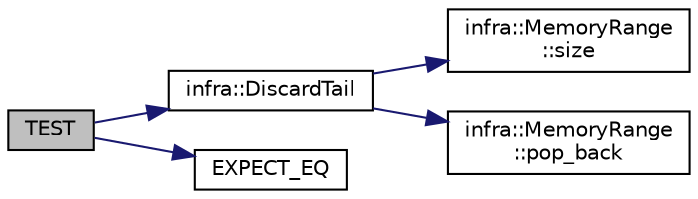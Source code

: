 digraph "TEST"
{
 // INTERACTIVE_SVG=YES
  edge [fontname="Helvetica",fontsize="10",labelfontname="Helvetica",labelfontsize="10"];
  node [fontname="Helvetica",fontsize="10",shape=record];
  rankdir="LR";
  Node143 [label="TEST",height=0.2,width=0.4,color="black", fillcolor="grey75", style="filled", fontcolor="black"];
  Node143 -> Node144 [color="midnightblue",fontsize="10",style="solid",fontname="Helvetica"];
  Node144 [label="infra::DiscardTail",height=0.2,width=0.4,color="black", fillcolor="white", style="filled",URL="$d0/de3/namespaceinfra.html#a5eb32ee4a04c654fcc11cf288f44cfb7"];
  Node144 -> Node145 [color="midnightblue",fontsize="10",style="solid",fontname="Helvetica"];
  Node145 [label="infra::MemoryRange\l::size",height=0.2,width=0.4,color="black", fillcolor="white", style="filled",URL="$d0/d6d/classinfra_1_1_memory_range.html#ae8fbbf531d3696b6a64ac13385acdc66"];
  Node144 -> Node146 [color="midnightblue",fontsize="10",style="solid",fontname="Helvetica"];
  Node146 [label="infra::MemoryRange\l::pop_back",height=0.2,width=0.4,color="black", fillcolor="white", style="filled",URL="$d0/d6d/classinfra_1_1_memory_range.html#a036ab3dbf2035e6889b36c386d97df07"];
  Node143 -> Node147 [color="midnightblue",fontsize="10",style="solid",fontname="Helvetica"];
  Node147 [label="EXPECT_EQ",height=0.2,width=0.4,color="black", fillcolor="white", style="filled",URL="$d6/def/_test_json_8cpp.html#a82745227e2f0a8edbb4ae630d88a8e86"];
}
